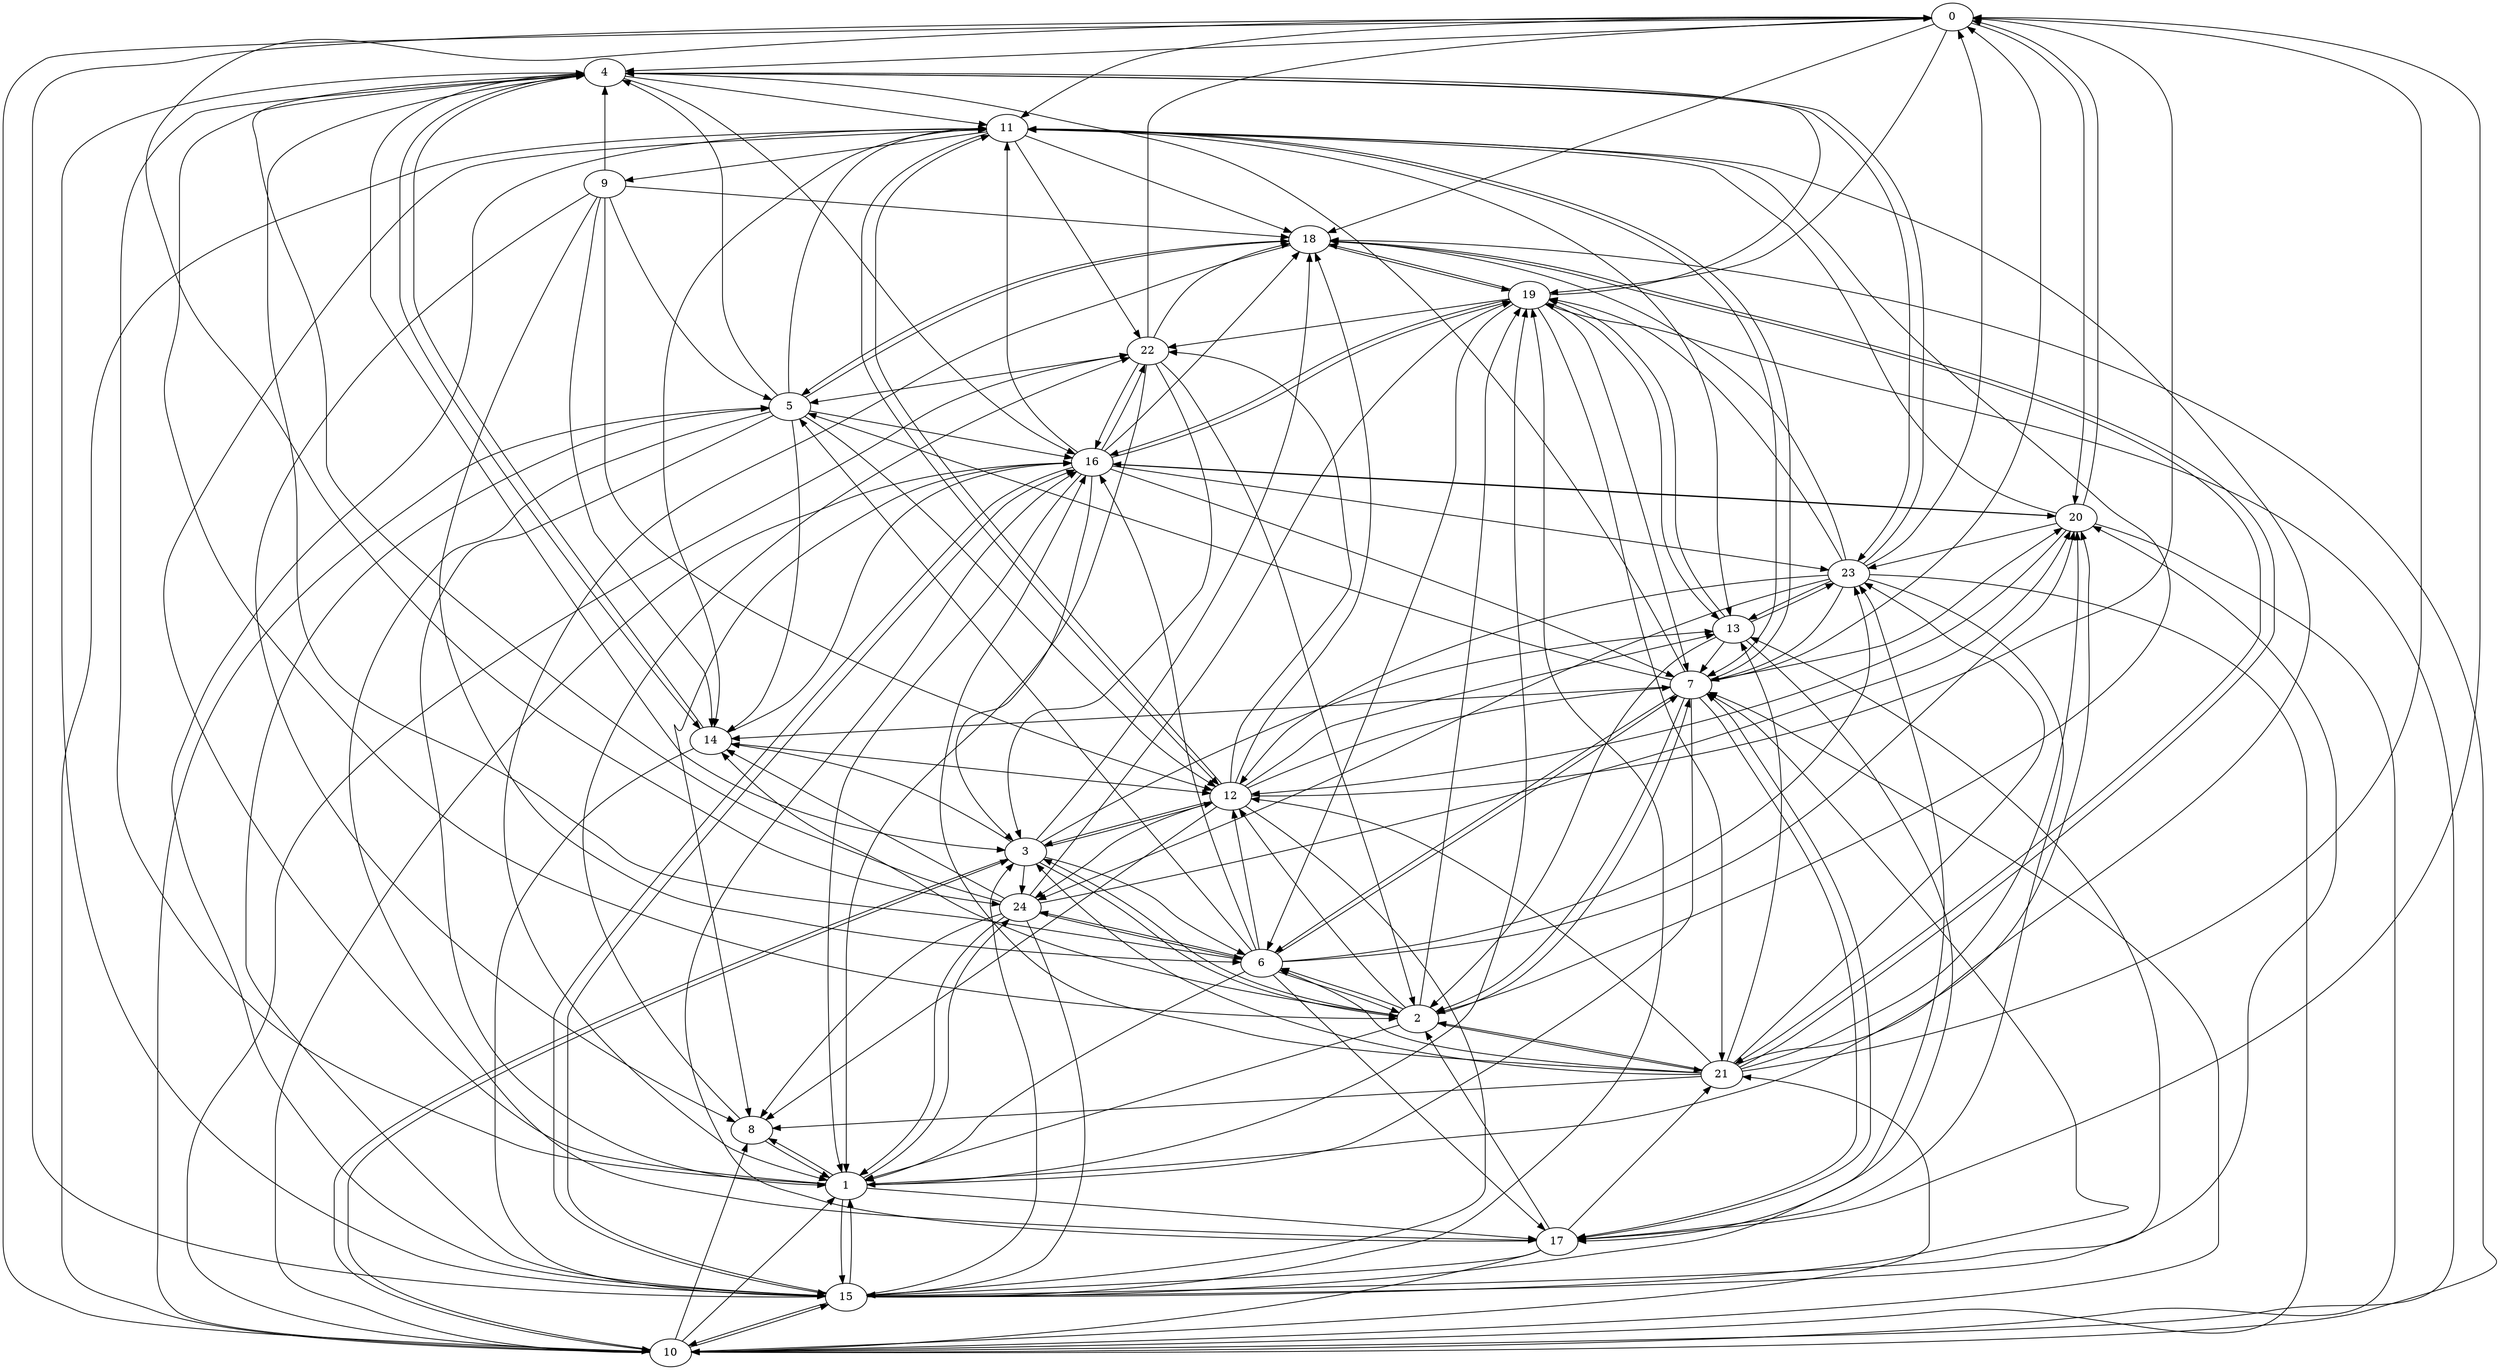 digraph G {
0 -> 4;
0 -> 20;
0 -> 24;
0 -> 10;
0 -> 18;
0 -> 19;
0 -> 11;
1 -> 8;
1 -> 20;
1 -> 15;
1 -> 24;
1 -> 4;
1 -> 17;
1 -> 19;
1 -> 11;
2 -> 21;
2 -> 3;
2 -> 19;
2 -> 12;
2 -> 6;
2 -> 7;
2 -> 1;
2 -> 14;
3 -> 2;
3 -> 6;
3 -> 10;
3 -> 24;
3 -> 18;
3 -> 13;
3 -> 14;
3 -> 12;
4 -> 2;
4 -> 11;
4 -> 23;
4 -> 16;
4 -> 3;
4 -> 14;
5 -> 14;
5 -> 11;
5 -> 16;
5 -> 12;
5 -> 1;
5 -> 17;
5 -> 18;
5 -> 4;
6 -> 4;
6 -> 12;
6 -> 7;
6 -> 17;
6 -> 5;
6 -> 16;
6 -> 1;
6 -> 2;
6 -> 23;
6 -> 24;
6 -> 20;
7 -> 11;
7 -> 6;
7 -> 1;
7 -> 2;
7 -> 14;
7 -> 20;
7 -> 5;
7 -> 4;
7 -> 17;
7 -> 0;
8 -> 22;
8 -> 1;
9 -> 12;
9 -> 6;
9 -> 14;
9 -> 4;
9 -> 18;
9 -> 8;
9 -> 5;
10 -> 11;
10 -> 5;
10 -> 19;
10 -> 21;
10 -> 7;
10 -> 18;
10 -> 3;
10 -> 16;
10 -> 22;
10 -> 1;
10 -> 15;
10 -> 8;
11 -> 22;
11 -> 15;
11 -> 12;
11 -> 18;
11 -> 2;
11 -> 7;
11 -> 13;
11 -> 14;
11 -> 9;
12 -> 13;
12 -> 15;
12 -> 11;
12 -> 7;
12 -> 8;
12 -> 3;
12 -> 0;
12 -> 22;
12 -> 18;
12 -> 24;
13 -> 19;
13 -> 7;
13 -> 2;
13 -> 17;
13 -> 23;
14 -> 12;
14 -> 16;
14 -> 15;
14 -> 4;
15 -> 16;
15 -> 7;
15 -> 5;
15 -> 3;
15 -> 1;
15 -> 13;
15 -> 20;
15 -> 19;
15 -> 10;
15 -> 4;
15 -> 23;
15 -> 0;
16 -> 7;
16 -> 23;
16 -> 15;
16 -> 22;
16 -> 20;
16 -> 8;
16 -> 1;
16 -> 18;
16 -> 11;
16 -> 3;
16 -> 19;
17 -> 0;
17 -> 10;
17 -> 15;
17 -> 16;
17 -> 7;
17 -> 21;
17 -> 2;
18 -> 21;
18 -> 5;
18 -> 19;
18 -> 1;
19 -> 18;
19 -> 22;
19 -> 6;
19 -> 21;
19 -> 7;
19 -> 16;
19 -> 13;
19 -> 4;
20 -> 12;
20 -> 0;
20 -> 16;
20 -> 11;
20 -> 10;
20 -> 23;
21 -> 13;
21 -> 6;
21 -> 20;
21 -> 11;
21 -> 0;
21 -> 2;
21 -> 16;
21 -> 12;
21 -> 23;
21 -> 18;
21 -> 8;
21 -> 3;
22 -> 18;
22 -> 0;
22 -> 5;
22 -> 3;
22 -> 2;
22 -> 16;
22 -> 1;
23 -> 7;
23 -> 13;
23 -> 4;
23 -> 0;
23 -> 18;
23 -> 17;
23 -> 24;
23 -> 19;
23 -> 12;
23 -> 10;
24 -> 6;
24 -> 4;
24 -> 1;
24 -> 14;
24 -> 15;
24 -> 19;
24 -> 8;
24 -> 20;
}
